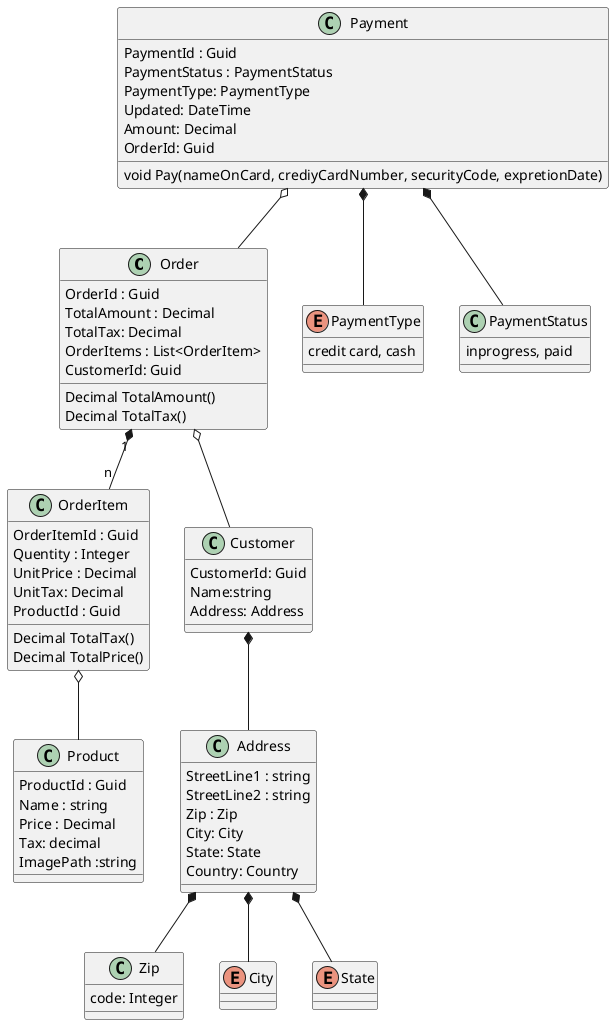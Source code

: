 //TODO : Example:2-Classes UML
@startuml "Order Taking Classes"

class Order{
OrderId : Guid
TotalAmount : Decimal
TotalTax: Decimal
OrderItems : List<OrderItem>
CustomerId: Guid
Decimal TotalAmount()
Decimal TotalTax()

}

class OrderItem{
OrderItemId : Guid
Quentity : Integer
UnitPrice : Decimal
UnitTax: Decimal
Decimal TotalTax()
Decimal TotalPrice() 
ProductId : Guid
}

class Product{
   ProductId : Guid
   Name : string 
   Price : Decimal
   Tax: decimal
   ImagePath :string

}

class Payment{
   PaymentId : Guid
   PaymentStatus : PaymentStatus
   PaymentType: PaymentType 
   Updated: DateTime 
   Amount: Decimal 
   OrderId: Guid
   void Pay(nameOnCard, crediyCardNumber, securityCode, expretionDate)
}

enum PaymentType{
    credit card, cash
}

class PaymentStatus{
  inprogress, paid 

}

class Customer{
    CustomerId: Guid
    Name:string
    Address: Address
}


class Address{
    StreetLine1 : string
    StreetLine2 : string 
    Zip : Zip
    City: City
    State: State
    Country: Country
}

class Zip{
    code: Integer

}

enum City{}
enum State{}


Order "1" *--"n" OrderItem
OrderItem o-- Product
Payment o-- Order
Order o-- Customer
Customer *-- Address
Address *-- City
Address *-- Zip
Address *--State
Payment *-- PaymentType
Payment *--PaymentStatus



@enduml
